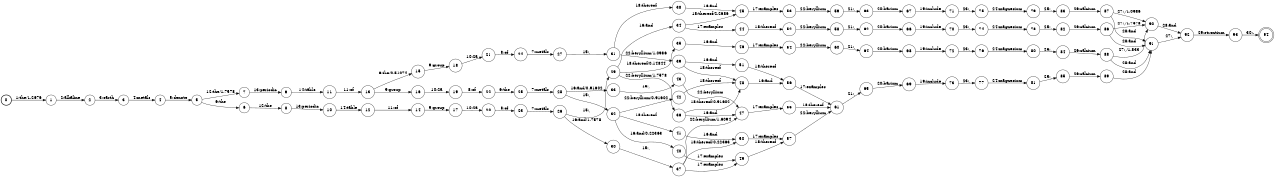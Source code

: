 digraph FST {
rankdir = LR;
size = "8.5,11";
label = "";
center = 1;
orientation = Portrait;
ranksep = "0.4";
nodesep = "0.25";
0 [label = "0", shape = circle, style = bold, fontsize = 14]
	0 -> 1 [label = "1:the/1.2676", fontsize = 14];
1 [label = "1", shape = circle, style = solid, fontsize = 14]
	1 -> 2 [label = "2:alkaline", fontsize = 14];
2 [label = "2", shape = circle, style = solid, fontsize = 14]
	2 -> 3 [label = "3:earth", fontsize = 14];
3 [label = "3", shape = circle, style = solid, fontsize = 14]
	3 -> 4 [label = "4:metals", fontsize = 14];
4 [label = "4", shape = circle, style = solid, fontsize = 14]
	4 -> 5 [label = "5:denote", fontsize = 14];
5 [label = "5", shape = circle, style = solid, fontsize = 14]
	5 -> 6 [label = "6:the", fontsize = 14];
	5 -> 7 [label = "12:the/1.7578", fontsize = 14];
6 [label = "6", shape = circle, style = solid, fontsize = 14]
	6 -> 8 [label = "12:the", fontsize = 14];
7 [label = "7", shape = circle, style = solid, fontsize = 14]
	7 -> 9 [label = "13:periodic", fontsize = 14];
8 [label = "8", shape = circle, style = solid, fontsize = 14]
	8 -> 10 [label = "13:periodic", fontsize = 14];
9 [label = "9", shape = circle, style = solid, fontsize = 14]
	9 -> 11 [label = "14:table", fontsize = 14];
10 [label = "10", shape = circle, style = solid, fontsize = 14]
	10 -> 12 [label = "14:table", fontsize = 14];
11 [label = "11", shape = circle, style = solid, fontsize = 14]
	11 -> 13 [label = "11:of", fontsize = 14];
12 [label = "12", shape = circle, style = solid, fontsize = 14]
	12 -> 14 [label = "11:of", fontsize = 14];
13 [label = "13", shape = circle, style = solid, fontsize = 14]
	13 -> 15 [label = "6:the/0.51074", fontsize = 14];
	13 -> 16 [label = "9:group", fontsize = 14];
14 [label = "14", shape = circle, style = solid, fontsize = 14]
	14 -> 17 [label = "9:group", fontsize = 14];
15 [label = "15", shape = circle, style = solid, fontsize = 14]
	15 -> 18 [label = "9:group", fontsize = 14];
16 [label = "16", shape = circle, style = solid, fontsize = 14]
	16 -> 19 [label = "10:2a", fontsize = 14];
17 [label = "17", shape = circle, style = solid, fontsize = 14]
	17 -> 20 [label = "10:2a", fontsize = 14];
18 [label = "18", shape = circle, style = solid, fontsize = 14]
	18 -> 21 [label = "10:2a", fontsize = 14];
19 [label = "19", shape = circle, style = solid, fontsize = 14]
	19 -> 22 [label = "8:of", fontsize = 14];
20 [label = "20", shape = circle, style = solid, fontsize = 14]
	20 -> 23 [label = "8:of", fontsize = 14];
21 [label = "21", shape = circle, style = solid, fontsize = 14]
	21 -> 24 [label = "8:of", fontsize = 14];
22 [label = "22", shape = circle, style = solid, fontsize = 14]
	22 -> 25 [label = "6:the", fontsize = 14];
23 [label = "23", shape = circle, style = solid, fontsize = 14]
	23 -> 26 [label = "7:metals", fontsize = 14];
24 [label = "24", shape = circle, style = solid, fontsize = 14]
	24 -> 27 [label = "7:metals", fontsize = 14];
25 [label = "25", shape = circle, style = solid, fontsize = 14]
	25 -> 28 [label = "7:metals", fontsize = 14];
26 [label = "26", shape = circle, style = solid, fontsize = 14]
	26 -> 29 [label = "15:,", fontsize = 14];
	26 -> 30 [label = "16:and/1.7578", fontsize = 14];
27 [label = "27", shape = circle, style = solid, fontsize = 14]
	27 -> 31 [label = "15:,", fontsize = 14];
28 [label = "28", shape = circle, style = solid, fontsize = 14]
	28 -> 32 [label = "15:,", fontsize = 14];
	28 -> 33 [label = "16:and/0.91602", fontsize = 14];
29 [label = "29", shape = circle, style = solid, fontsize = 14]
	29 -> 34 [label = "16:and", fontsize = 14];
	29 -> 35 [label = "18:thereof/0.14844", fontsize = 14];
	29 -> 36 [label = "22:beryllium/1.7578", fontsize = 14];
30 [label = "30", shape = circle, style = solid, fontsize = 14]
	30 -> 37 [label = "15:,", fontsize = 14];
31 [label = "31", shape = circle, style = solid, fontsize = 14]
	31 -> 38 [label = "18:thereof", fontsize = 14];
	31 -> 39 [label = "22:beryllium/1.0986", fontsize = 14];
32 [label = "32", shape = circle, style = solid, fontsize = 14]
	32 -> 40 [label = "16:and/0.22363", fontsize = 14];
	32 -> 41 [label = "18:thereof", fontsize = 14];
	32 -> 42 [label = "22:beryllium/0.91602", fontsize = 14];
33 [label = "33", shape = circle, style = solid, fontsize = 14]
	33 -> 43 [label = "15:,", fontsize = 14];
34 [label = "34", shape = circle, style = solid, fontsize = 14]
	34 -> 44 [label = "17:examples", fontsize = 14];
	34 -> 45 [label = "18:thereof/2.2686", fontsize = 14];
35 [label = "35", shape = circle, style = solid, fontsize = 14]
	35 -> 46 [label = "16:and", fontsize = 14];
36 [label = "36", shape = circle, style = solid, fontsize = 14]
	36 -> 47 [label = "16:and", fontsize = 14];
	36 -> 48 [label = "18:thereof/0.91602", fontsize = 14];
37 [label = "37", shape = circle, style = solid, fontsize = 14]
	37 -> 49 [label = "17:examples", fontsize = 14];
	37 -> 50 [label = "18:thereof/0.22363", fontsize = 14];
	37 -> 47 [label = "22:beryllium/1.6094", fontsize = 14];
38 [label = "38", shape = circle, style = solid, fontsize = 14]
	38 -> 45 [label = "16:and", fontsize = 14];
39 [label = "39", shape = circle, style = solid, fontsize = 14]
	39 -> 51 [label = "16:and", fontsize = 14];
	39 -> 48 [label = "18:thereof", fontsize = 14];
40 [label = "40", shape = circle, style = solid, fontsize = 14]
	40 -> 49 [label = "17:examples", fontsize = 14];
41 [label = "41", shape = circle, style = solid, fontsize = 14]
	41 -> 50 [label = "16:and", fontsize = 14];
42 [label = "42", shape = circle, style = solid, fontsize = 14]
	42 -> 48 [label = "18:thereof", fontsize = 14];
43 [label = "43", shape = circle, style = solid, fontsize = 14]
	43 -> 47 [label = "22:beryllium", fontsize = 14];
44 [label = "44", shape = circle, style = solid, fontsize = 14]
	44 -> 52 [label = "18:thereof", fontsize = 14];
45 [label = "45", shape = circle, style = solid, fontsize = 14]
	45 -> 53 [label = "17:examples", fontsize = 14];
46 [label = "46", shape = circle, style = solid, fontsize = 14]
	46 -> 54 [label = "17:examples", fontsize = 14];
47 [label = "47", shape = circle, style = solid, fontsize = 14]
	47 -> 55 [label = "17:examples", fontsize = 14];
48 [label = "48", shape = circle, style = solid, fontsize = 14]
	48 -> 56 [label = "16:and", fontsize = 14];
49 [label = "49", shape = circle, style = solid, fontsize = 14]
	49 -> 57 [label = "18:thereof", fontsize = 14];
50 [label = "50", shape = circle, style = solid, fontsize = 14]
	50 -> 57 [label = "17:examples", fontsize = 14];
51 [label = "51", shape = circle, style = solid, fontsize = 14]
	51 -> 56 [label = "18:thereof", fontsize = 14];
52 [label = "52", shape = circle, style = solid, fontsize = 14]
	52 -> 58 [label = "22:beryllium", fontsize = 14];
53 [label = "53", shape = circle, style = solid, fontsize = 14]
	53 -> 59 [label = "22:beryllium", fontsize = 14];
54 [label = "54", shape = circle, style = solid, fontsize = 14]
	54 -> 60 [label = "22:beryllium", fontsize = 14];
55 [label = "55", shape = circle, style = solid, fontsize = 14]
	55 -> 61 [label = "18:thereof", fontsize = 14];
56 [label = "56", shape = circle, style = solid, fontsize = 14]
	56 -> 61 [label = "17:examples", fontsize = 14];
57 [label = "57", shape = circle, style = solid, fontsize = 14]
	57 -> 61 [label = "22:beryllium", fontsize = 14];
58 [label = "58", shape = circle, style = solid, fontsize = 14]
	58 -> 62 [label = "21:,", fontsize = 14];
59 [label = "59", shape = circle, style = solid, fontsize = 14]
	59 -> 63 [label = "21:,", fontsize = 14];
60 [label = "60", shape = circle, style = solid, fontsize = 14]
	60 -> 64 [label = "21:,", fontsize = 14];
61 [label = "61", shape = circle, style = solid, fontsize = 14]
	61 -> 65 [label = "21:,", fontsize = 14];
62 [label = "62", shape = circle, style = solid, fontsize = 14]
	62 -> 66 [label = "20:barium", fontsize = 14];
63 [label = "63", shape = circle, style = solid, fontsize = 14]
	63 -> 67 [label = "20:barium", fontsize = 14];
64 [label = "64", shape = circle, style = solid, fontsize = 14]
	64 -> 68 [label = "20:barium", fontsize = 14];
65 [label = "65", shape = circle, style = solid, fontsize = 14]
	65 -> 69 [label = "20:barium", fontsize = 14];
66 [label = "66", shape = circle, style = solid, fontsize = 14]
	66 -> 70 [label = "19:include", fontsize = 14];
67 [label = "67", shape = circle, style = solid, fontsize = 14]
	67 -> 71 [label = "19:include", fontsize = 14];
68 [label = "68", shape = circle, style = solid, fontsize = 14]
	68 -> 72 [label = "19:include", fontsize = 14];
69 [label = "69", shape = circle, style = solid, fontsize = 14]
	69 -> 73 [label = "19:include", fontsize = 14];
70 [label = "70", shape = circle, style = solid, fontsize = 14]
	70 -> 74 [label = "23:,", fontsize = 14];
71 [label = "71", shape = circle, style = solid, fontsize = 14]
	71 -> 75 [label = "23:,", fontsize = 14];
72 [label = "72", shape = circle, style = solid, fontsize = 14]
	72 -> 76 [label = "23:,", fontsize = 14];
73 [label = "73", shape = circle, style = solid, fontsize = 14]
	73 -> 77 [label = "23:,", fontsize = 14];
74 [label = "74", shape = circle, style = solid, fontsize = 14]
	74 -> 78 [label = "24:magnesium", fontsize = 14];
75 [label = "75", shape = circle, style = solid, fontsize = 14]
	75 -> 79 [label = "24:magnesium", fontsize = 14];
76 [label = "76", shape = circle, style = solid, fontsize = 14]
	76 -> 80 [label = "24:magnesium", fontsize = 14];
77 [label = "77", shape = circle, style = solid, fontsize = 14]
	77 -> 81 [label = "24:magnesium", fontsize = 14];
78 [label = "78", shape = circle, style = solid, fontsize = 14]
	78 -> 82 [label = "25:,", fontsize = 14];
79 [label = "79", shape = circle, style = solid, fontsize = 14]
	79 -> 83 [label = "25:,", fontsize = 14];
80 [label = "80", shape = circle, style = solid, fontsize = 14]
	80 -> 84 [label = "25:,", fontsize = 14];
81 [label = "81", shape = circle, style = solid, fontsize = 14]
	81 -> 85 [label = "25:,", fontsize = 14];
82 [label = "82", shape = circle, style = solid, fontsize = 14]
	82 -> 86 [label = "26:calcium", fontsize = 14];
83 [label = "83", shape = circle, style = solid, fontsize = 14]
	83 -> 87 [label = "26:calcium", fontsize = 14];
84 [label = "84", shape = circle, style = solid, fontsize = 14]
	84 -> 88 [label = "26:calcium", fontsize = 14];
85 [label = "85", shape = circle, style = solid, fontsize = 14]
	85 -> 89 [label = "26:calcium", fontsize = 14];
86 [label = "86", shape = circle, style = solid, fontsize = 14]
	86 -> 90 [label = "27:,/1.7578", fontsize = 14];
	86 -> 91 [label = "28:and", fontsize = 14];
87 [label = "87", shape = circle, style = solid, fontsize = 14]
	87 -> 90 [label = "27:,/1.0986", fontsize = 14];
	87 -> 91 [label = "28:and", fontsize = 14];
88 [label = "88", shape = circle, style = solid, fontsize = 14]
	88 -> 90 [label = "27:,/1.833", fontsize = 14];
	88 -> 91 [label = "28:and", fontsize = 14];
89 [label = "89", shape = circle, style = solid, fontsize = 14]
	89 -> 91 [label = "28:and", fontsize = 14];
90 [label = "90", shape = circle, style = solid, fontsize = 14]
	90 -> 92 [label = "28:and", fontsize = 14];
91 [label = "91", shape = circle, style = solid, fontsize = 14]
	91 -> 92 [label = "27:,", fontsize = 14];
92 [label = "92", shape = circle, style = solid, fontsize = 14]
	92 -> 93 [label = "29:strontium", fontsize = 14];
93 [label = "93", shape = circle, style = solid, fontsize = 14]
	93 -> 94 [label = "30:.", fontsize = 14];
94 [label = "94", shape = doublecircle, style = solid, fontsize = 14]
}
